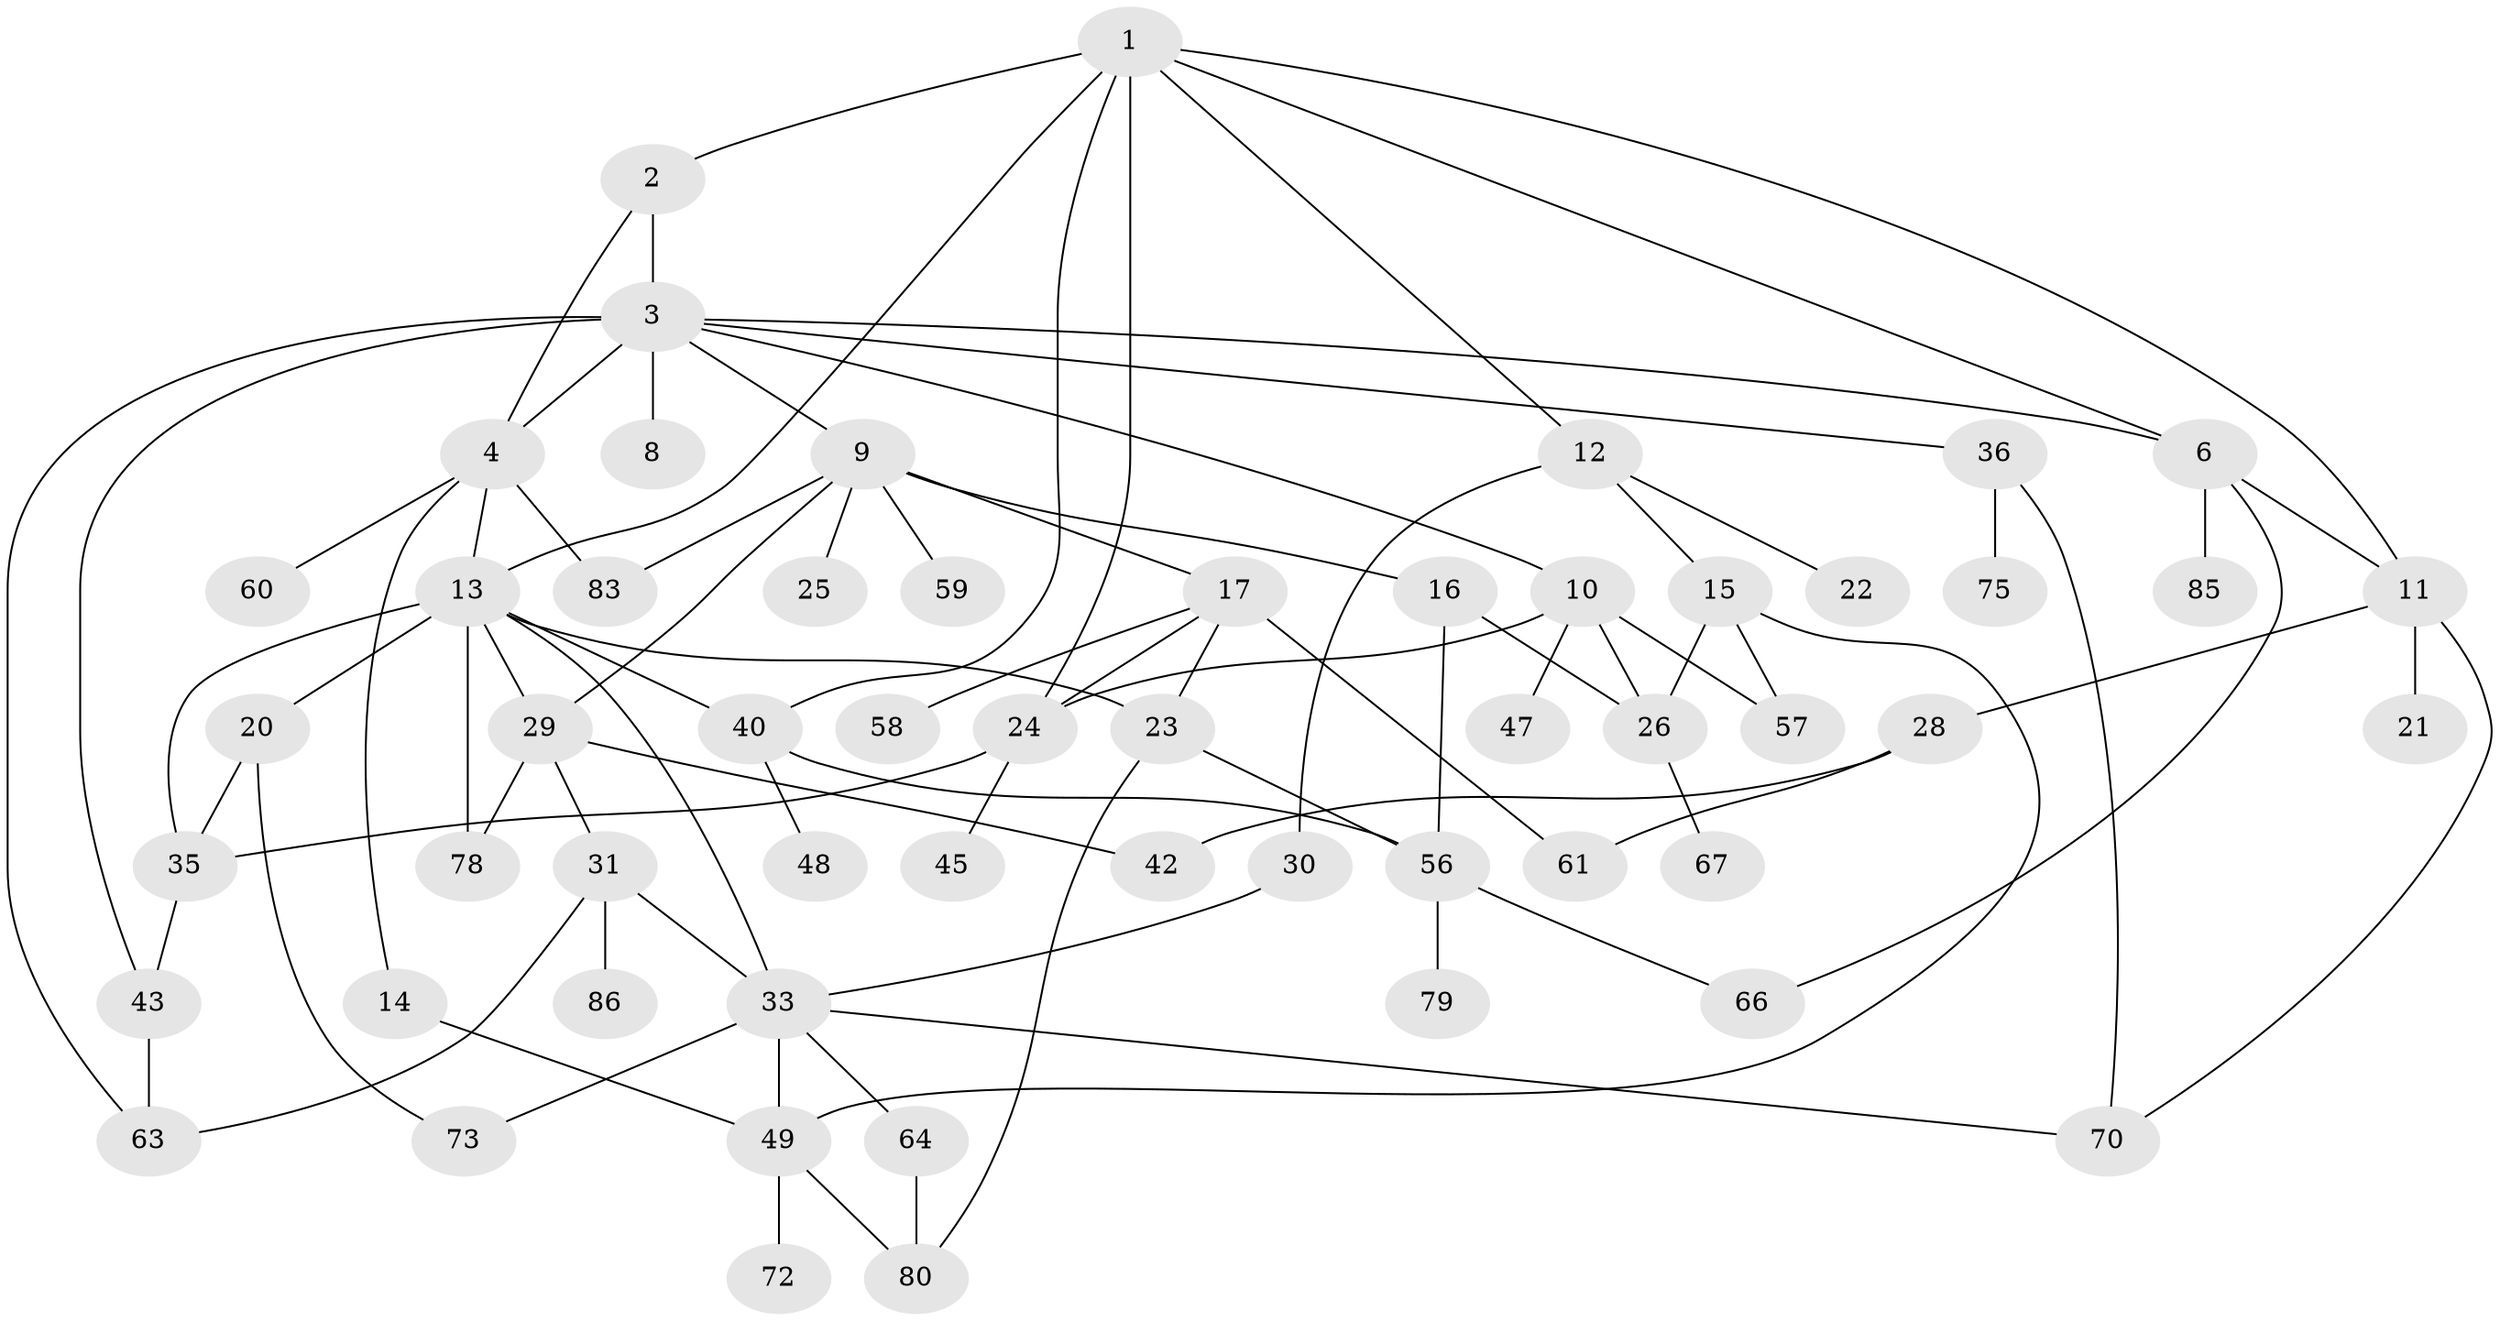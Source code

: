 // original degree distribution, {7: 0.011627906976744186, 3: 0.22093023255813954, 6: 0.023255813953488372, 5: 0.11627906976744186, 2: 0.2441860465116279, 8: 0.011627906976744186, 1: 0.2558139534883721, 4: 0.11627906976744186}
// Generated by graph-tools (version 1.1) at 2025/41/03/06/25 10:41:25]
// undirected, 56 vertices, 88 edges
graph export_dot {
graph [start="1"]
  node [color=gray90,style=filled];
  1 [super="+19"];
  2;
  3 [super="+5"];
  4 [super="+7"];
  6;
  8 [super="+74"];
  9 [super="+41"];
  10 [super="+18"];
  11 [super="+50"];
  12 [super="+51"];
  13 [super="+27"];
  14 [super="+39"];
  15 [super="+46"];
  16 [super="+38"];
  17 [super="+37"];
  20 [super="+84"];
  21;
  22;
  23 [super="+32"];
  24 [super="+34"];
  25;
  26 [super="+65"];
  28 [super="+77"];
  29;
  30 [super="+44"];
  31 [super="+52"];
  33 [super="+54"];
  35;
  36 [super="+53"];
  40 [super="+62"];
  42;
  43 [super="+69"];
  45;
  47;
  48;
  49 [super="+55"];
  56 [super="+71"];
  57 [super="+76"];
  58;
  59;
  60;
  61 [super="+68"];
  63;
  64;
  66;
  67;
  70;
  72;
  73;
  75;
  78 [super="+81"];
  79;
  80 [super="+82"];
  83;
  85;
  86;
  1 -- 2;
  1 -- 11;
  1 -- 12;
  1 -- 13;
  1 -- 40;
  1 -- 24;
  1 -- 6;
  2 -- 3;
  2 -- 4;
  3 -- 9;
  3 -- 10;
  3 -- 43;
  3 -- 4;
  3 -- 36;
  3 -- 6;
  3 -- 8;
  3 -- 63;
  4 -- 14;
  4 -- 83;
  4 -- 13;
  4 -- 60;
  6 -- 66;
  6 -- 85;
  6 -- 11;
  9 -- 16;
  9 -- 17;
  9 -- 25;
  9 -- 83;
  9 -- 29;
  9 -- 59;
  10 -- 24;
  10 -- 47;
  10 -- 57 [weight=2];
  10 -- 26;
  11 -- 21;
  11 -- 28;
  11 -- 70;
  12 -- 15;
  12 -- 22;
  12 -- 30;
  13 -- 20;
  13 -- 29;
  13 -- 33;
  13 -- 78;
  13 -- 35;
  13 -- 40;
  13 -- 23;
  14 -- 49;
  15 -- 26;
  15 -- 49;
  15 -- 57;
  16 -- 26;
  16 -- 56;
  17 -- 23;
  17 -- 61;
  17 -- 24;
  17 -- 58;
  20 -- 73;
  20 -- 35;
  23 -- 56;
  23 -- 80;
  24 -- 45;
  24 -- 35;
  26 -- 67;
  28 -- 42;
  28 -- 61;
  29 -- 31;
  29 -- 42;
  29 -- 78;
  30 -- 33;
  31 -- 86;
  31 -- 63;
  31 -- 33;
  33 -- 64;
  33 -- 73;
  33 -- 70;
  33 -- 49;
  35 -- 43;
  36 -- 70;
  36 -- 75;
  40 -- 48;
  40 -- 56;
  43 -- 63;
  49 -- 72;
  49 -- 80;
  56 -- 66;
  56 -- 79;
  64 -- 80;
}
